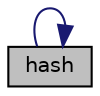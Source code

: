 digraph "hash"
{
  edge [fontname="Helvetica",fontsize="10",labelfontname="Helvetica",labelfontsize="10"];
  node [fontname="Helvetica",fontsize="10",shape=record];
  rankdir="LR";
  Node0 [label="hash",height=0.2,width=0.4,color="black", fillcolor="grey75", style="filled", fontcolor="black"];
  Node0 -> Node0 [color="midnightblue",fontsize="10",style="solid",fontname="Helvetica"];
}
